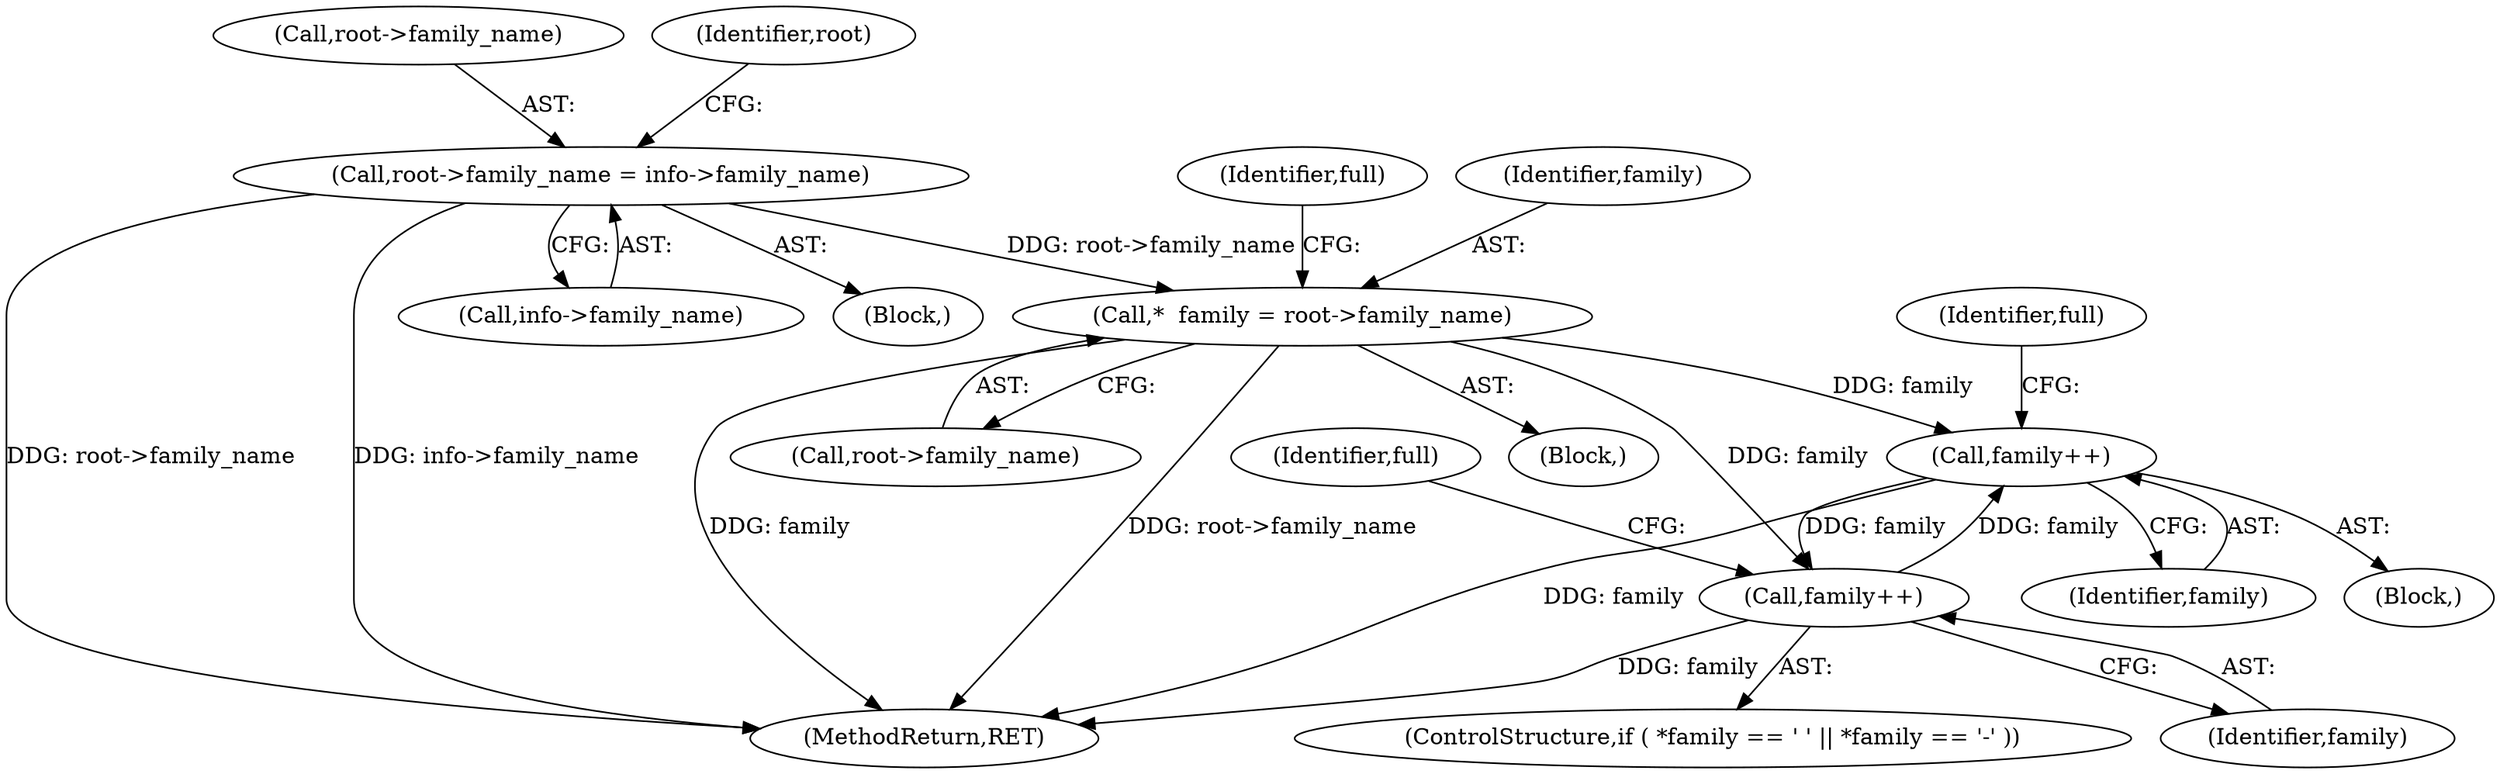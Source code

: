 digraph "0_savannah_42fcd6693ec7bd6ffc65ddc63e74287a65dda669@pointer" {
"1000301" [label="(Call,*  family = root->family_name)"];
"1000275" [label="(Call,root->family_name = info->family_name)"];
"1000320" [label="(Call,family++)"];
"1000349" [label="(Call,family++)"];
"1000301" [label="(Call,*  family = root->family_name)"];
"1000293" [label="(Block,)"];
"1000311" [label="(Identifier,full)"];
"1000123" [label="(Block,)"];
"1000350" [label="(Identifier,family)"];
"1000275" [label="(Call,root->family_name = info->family_name)"];
"1000303" [label="(Call,root->family_name)"];
"1000444" [label="(MethodReturn,RET)"];
"1000276" [label="(Call,root->family_name)"];
"1000323" [label="(Identifier,full)"];
"1000321" [label="(Identifier,family)"];
"1000339" [label="(ControlStructure,if ( *family == ' ' || *family == '-' ))"];
"1000320" [label="(Call,family++)"];
"1000279" [label="(Call,info->family_name)"];
"1000319" [label="(Block,)"];
"1000302" [label="(Identifier,family)"];
"1000284" [label="(Identifier,root)"];
"1000307" [label="(Identifier,full)"];
"1000349" [label="(Call,family++)"];
"1000301" -> "1000293"  [label="AST: "];
"1000301" -> "1000303"  [label="CFG: "];
"1000302" -> "1000301"  [label="AST: "];
"1000303" -> "1000301"  [label="AST: "];
"1000307" -> "1000301"  [label="CFG: "];
"1000301" -> "1000444"  [label="DDG: root->family_name"];
"1000301" -> "1000444"  [label="DDG: family"];
"1000275" -> "1000301"  [label="DDG: root->family_name"];
"1000301" -> "1000320"  [label="DDG: family"];
"1000301" -> "1000349"  [label="DDG: family"];
"1000275" -> "1000123"  [label="AST: "];
"1000275" -> "1000279"  [label="CFG: "];
"1000276" -> "1000275"  [label="AST: "];
"1000279" -> "1000275"  [label="AST: "];
"1000284" -> "1000275"  [label="CFG: "];
"1000275" -> "1000444"  [label="DDG: root->family_name"];
"1000275" -> "1000444"  [label="DDG: info->family_name"];
"1000320" -> "1000319"  [label="AST: "];
"1000320" -> "1000321"  [label="CFG: "];
"1000321" -> "1000320"  [label="AST: "];
"1000323" -> "1000320"  [label="CFG: "];
"1000320" -> "1000444"  [label="DDG: family"];
"1000349" -> "1000320"  [label="DDG: family"];
"1000320" -> "1000349"  [label="DDG: family"];
"1000349" -> "1000339"  [label="AST: "];
"1000349" -> "1000350"  [label="CFG: "];
"1000350" -> "1000349"  [label="AST: "];
"1000311" -> "1000349"  [label="CFG: "];
"1000349" -> "1000444"  [label="DDG: family"];
}
